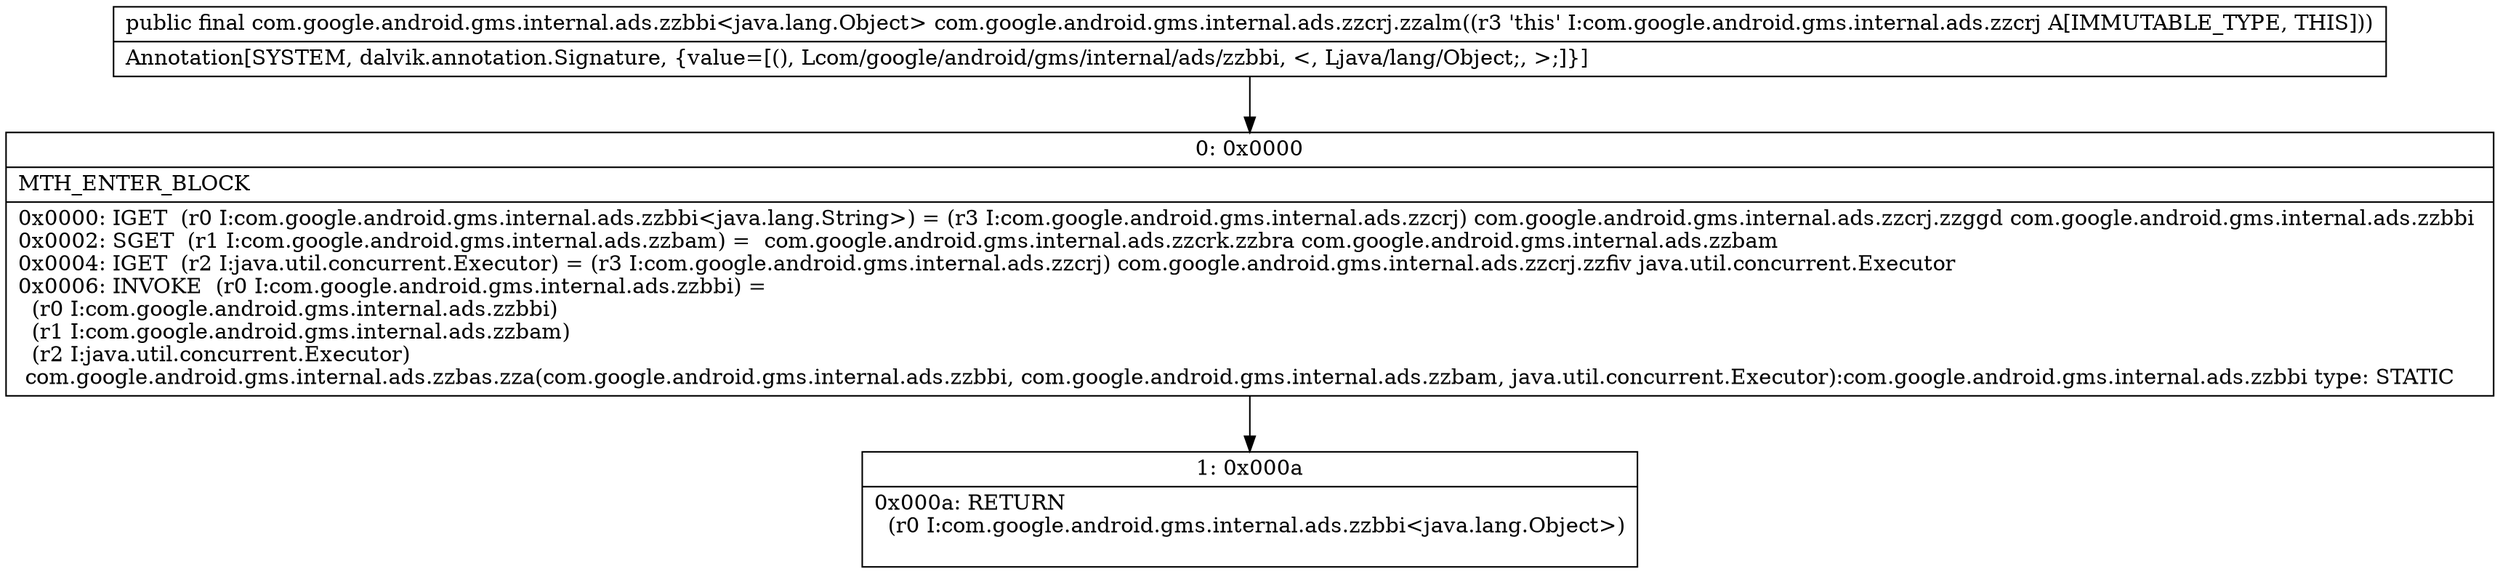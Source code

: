digraph "CFG forcom.google.android.gms.internal.ads.zzcrj.zzalm()Lcom\/google\/android\/gms\/internal\/ads\/zzbbi;" {
Node_0 [shape=record,label="{0\:\ 0x0000|MTH_ENTER_BLOCK\l|0x0000: IGET  (r0 I:com.google.android.gms.internal.ads.zzbbi\<java.lang.String\>) = (r3 I:com.google.android.gms.internal.ads.zzcrj) com.google.android.gms.internal.ads.zzcrj.zzggd com.google.android.gms.internal.ads.zzbbi \l0x0002: SGET  (r1 I:com.google.android.gms.internal.ads.zzbam) =  com.google.android.gms.internal.ads.zzcrk.zzbra com.google.android.gms.internal.ads.zzbam \l0x0004: IGET  (r2 I:java.util.concurrent.Executor) = (r3 I:com.google.android.gms.internal.ads.zzcrj) com.google.android.gms.internal.ads.zzcrj.zzfiv java.util.concurrent.Executor \l0x0006: INVOKE  (r0 I:com.google.android.gms.internal.ads.zzbbi) = \l  (r0 I:com.google.android.gms.internal.ads.zzbbi)\l  (r1 I:com.google.android.gms.internal.ads.zzbam)\l  (r2 I:java.util.concurrent.Executor)\l com.google.android.gms.internal.ads.zzbas.zza(com.google.android.gms.internal.ads.zzbbi, com.google.android.gms.internal.ads.zzbam, java.util.concurrent.Executor):com.google.android.gms.internal.ads.zzbbi type: STATIC \l}"];
Node_1 [shape=record,label="{1\:\ 0x000a|0x000a: RETURN  \l  (r0 I:com.google.android.gms.internal.ads.zzbbi\<java.lang.Object\>)\l \l}"];
MethodNode[shape=record,label="{public final com.google.android.gms.internal.ads.zzbbi\<java.lang.Object\> com.google.android.gms.internal.ads.zzcrj.zzalm((r3 'this' I:com.google.android.gms.internal.ads.zzcrj A[IMMUTABLE_TYPE, THIS]))  | Annotation[SYSTEM, dalvik.annotation.Signature, \{value=[(), Lcom\/google\/android\/gms\/internal\/ads\/zzbbi, \<, Ljava\/lang\/Object;, \>;]\}]\l}"];
MethodNode -> Node_0;
Node_0 -> Node_1;
}


